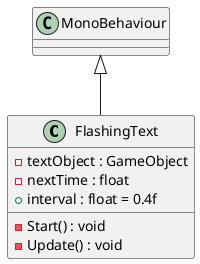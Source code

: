 @startuml
class FlashingText {
    - textObject : GameObject
    - nextTime : float
    + interval : float = 0.4f
    - Start() : void
    - Update() : void
}
MonoBehaviour <|-- FlashingText
@enduml
